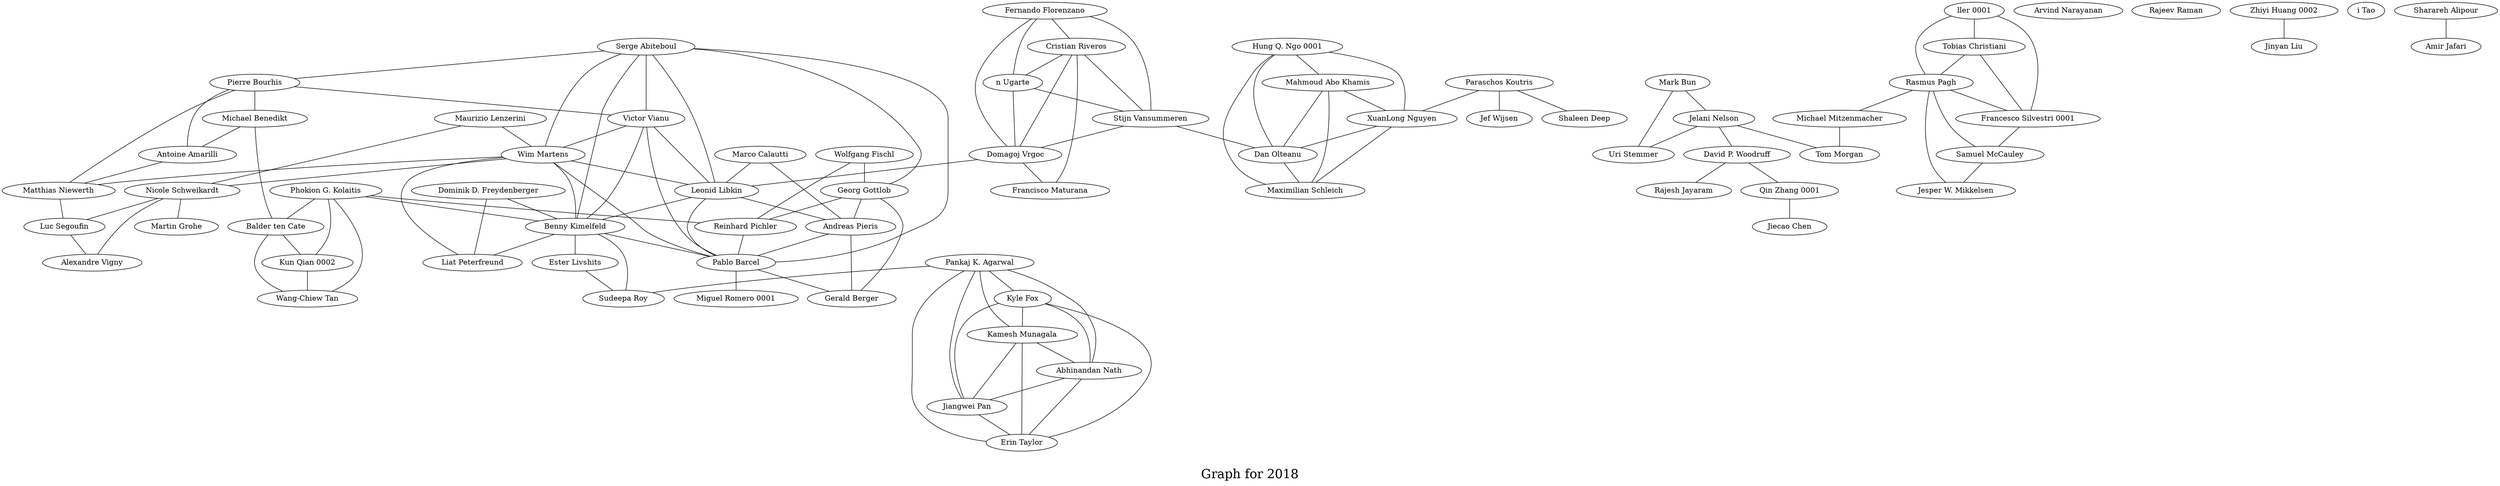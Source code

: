 /*****
Graph for 2018
*****/

graph G {
  graph [splines=true overlap=false]
  node  [shape=ellipse, width=0.3, height=0.3]
  0 [label="Serge Abiteboul"];
  1 [label="Pierre Bourhis"];
  2 [label="Victor Vianu"];
  3 [label="Maurizio Lenzerini"];
  4 [label="Wim Martens"];
  5 [label="Nicole Schweikardt"];
  6 [label="Pankaj K. Agarwal"];
  7 [label="Kyle Fox"];
  8 [label="Kamesh Munagala"];
  9 [label="Abhinandan Nath"];
  10 [label="Jiangwei Pan"];
  11 [label="Erin Taylor"];
  12 [label="Mark Bun"];
  13 [label="Jelani Nelson"];
  14 [label="Uri Stemmer"];
  15 [label="Arvind Narayanan"];
  16 [label="ller 0001"];
  17 [label="Tobias Christiani"];
  18 [label="Rasmus Pagh"];
  19 [label="Francesco Silvestri 0001"];
  20 [label="Michael Mitzenmacher"];
  21 [label="Tom Morgan"];
  22 [label="Fernando Florenzano"];
  23 [label="Cristian Riveros"];
  24 [label="n Ugarte"];
  25 [label="Stijn Vansummeren"];
  26 [label="Domagoj Vrgoc"];
  27 [label="Phokion G. Kolaitis"];
  28 [label="Martin Grohe"];
  29 [label="Michael Benedikt"];
  30 [label="Antoine Amarilli"];
  31 [label="Matthias Niewerth"];
  32 [label="Luc Segoufin"];
  33 [label="Wolfgang Fischl"];
  34 [label="Georg Gottlob"];
  35 [label="Reinhard Pichler"];
  36 [label="Marco Calautti"];
  37 [label="Leonid Libkin"];
  38 [label="Andreas Pieris"];
  39 [label="Dominik D. Freydenberger"];
  40 [label="Benny Kimelfeld"];
  41 [label="Liat Peterfreund"];
  42 [label="David P. Woodruff"];
  43 [label="Qin Zhang 0001"];
  44 [label="Hung Q. Ngo 0001"];
  45 [label="Rajeev Raman"];
  46 [label="Paraschos Koutris"];
  47 [label="Jef Wijsen"];
  48 [label="Mahmoud Abo Khamis"];
  49 [label="XuanLong Nguyen"];
  50 [label="Dan Olteanu"];
  51 [label="Maximilian Schleich"];
  52 [label="Zhiyi Huang 0002"];
  53 [label="Jinyan Liu"];
  54 [label="Alexandre Vigny"];
  55 [label="Pablo Barcel"];
  56 [label="Gerald Berger"];
  57 [label="Balder ten Cate"];
  58 [label="Kun Qian 0002"];
  59 [label="Wang-Chiew Tan"];
  60 [label="i Tao"];
  61 [label="Rajesh Jayaram"];
  62 [label="Miguel Romero 0001"];
  63 [label="Sharareh Alipour"];
  64 [label="Amir Jafari"];
  65 [label="Ester Livshits"];
  66 [label="Sudeepa Roy"];
  67 [label="Samuel McCauley"];
  68 [label="Jesper W. Mikkelsen"];
  69 [label="Jiecao Chen"];
  70 [label="Shaleen Deep"];
  71 [label="Francisco Maturana"];
  0 -- 1;
  0 -- 2;
  0 -- 4;
  0 -- 34;
  0 -- 37;
  0 -- 40;
  0 -- 55;
  1 -- 2;
  1 -- 29;
  1 -- 30;
  1 -- 31;
  2 -- 4;
  2 -- 37;
  2 -- 40;
  2 -- 55;
  3 -- 4;
  3 -- 5;
  4 -- 5;
  4 -- 31;
  4 -- 37;
  4 -- 40;
  4 -- 41;
  4 -- 55;
  5 -- 28;
  5 -- 32;
  5 -- 54;
  6 -- 7;
  6 -- 8;
  6 -- 9;
  6 -- 10;
  6 -- 11;
  6 -- 66;
  7 -- 8;
  7 -- 9;
  7 -- 10;
  7 -- 11;
  8 -- 9;
  8 -- 10;
  8 -- 11;
  9 -- 10;
  9 -- 11;
  10 -- 11;
  12 -- 13;
  12 -- 14;
  13 -- 14;
  13 -- 21;
  13 -- 42;
  16 -- 17;
  16 -- 18;
  16 -- 19;
  17 -- 18;
  17 -- 19;
  18 -- 19;
  18 -- 20;
  18 -- 67;
  18 -- 68;
  19 -- 67;
  20 -- 21;
  22 -- 23;
  22 -- 24;
  22 -- 25;
  22 -- 26;
  23 -- 24;
  23 -- 25;
  23 -- 26;
  23 -- 71;
  24 -- 25;
  24 -- 26;
  25 -- 26;
  25 -- 50;
  26 -- 37;
  26 -- 71;
  27 -- 35;
  27 -- 40;
  27 -- 57;
  27 -- 58;
  27 -- 59;
  29 -- 30;
  29 -- 57;
  30 -- 31;
  31 -- 32;
  32 -- 54;
  33 -- 34;
  33 -- 35;
  34 -- 35;
  34 -- 38;
  34 -- 56;
  35 -- 55;
  36 -- 37;
  36 -- 38;
  37 -- 38;
  37 -- 40;
  37 -- 55;
  38 -- 55;
  38 -- 56;
  39 -- 40;
  39 -- 41;
  40 -- 41;
  40 -- 55;
  40 -- 65;
  40 -- 66;
  42 -- 43;
  42 -- 61;
  43 -- 69;
  44 -- 48;
  44 -- 49;
  44 -- 50;
  44 -- 51;
  46 -- 47;
  46 -- 49;
  46 -- 70;
  48 -- 49;
  48 -- 50;
  48 -- 51;
  49 -- 50;
  49 -- 51;
  50 -- 51;
  52 -- 53;
  55 -- 56;
  55 -- 62;
  57 -- 58;
  57 -- 59;
  58 -- 59;
  63 -- 64;
  65 -- 66;
  67 -- 68;
  label = "\nGraph for 2018\n";  fontsize=24;
}
